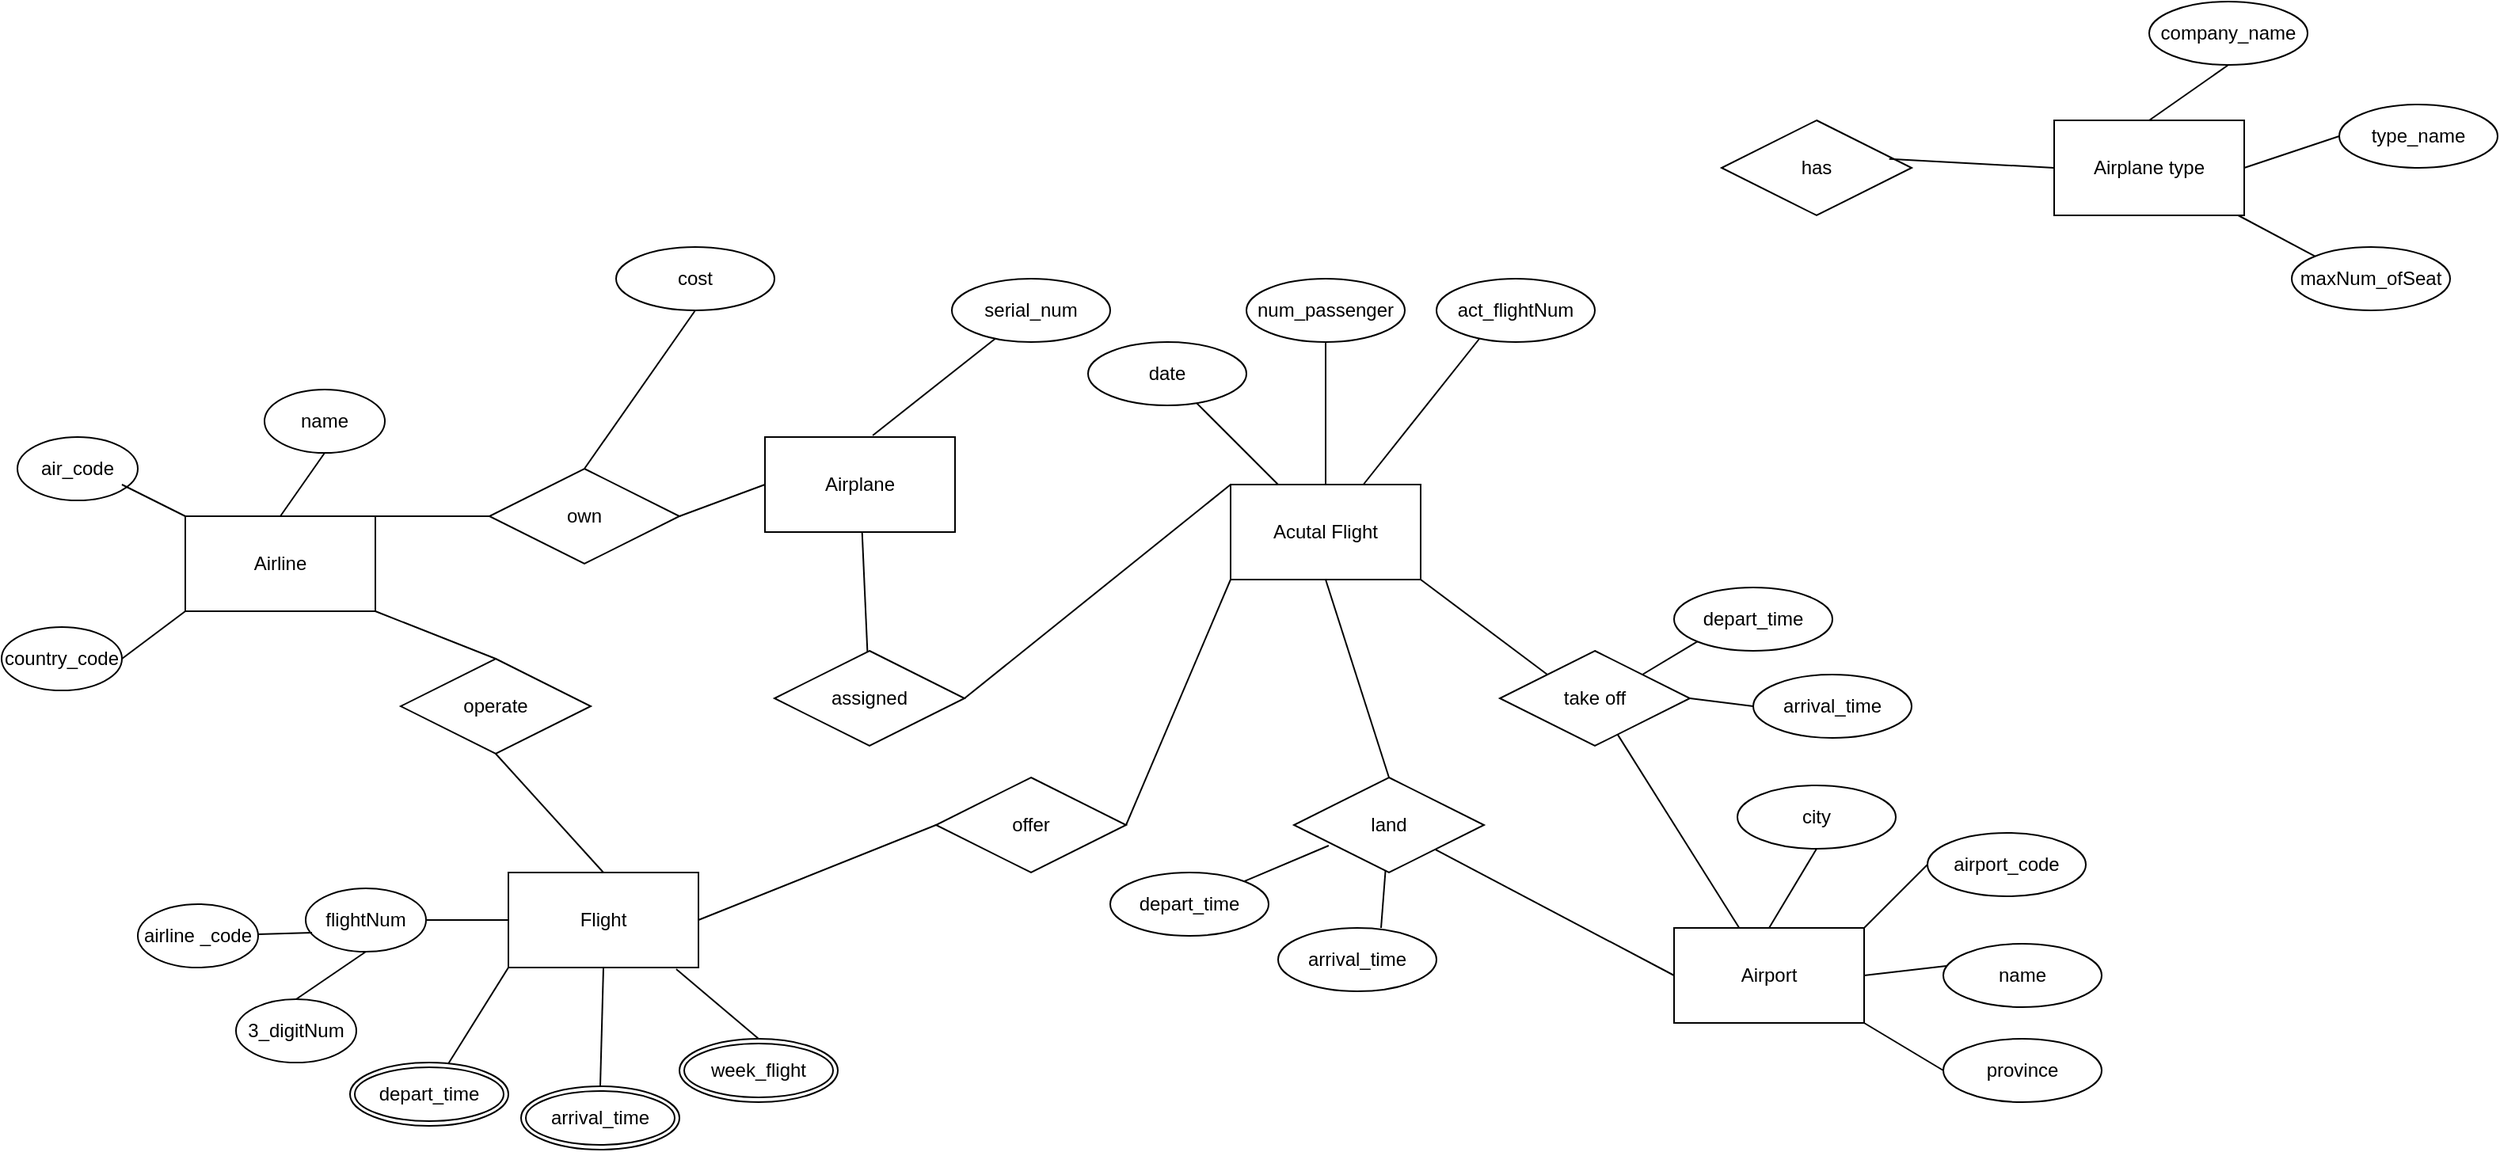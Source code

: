 <mxfile version="20.3.7" type="device"><diagram id="TozDjHqkXuwNTQCiuFHF" name="페이지-1"><mxGraphModel dx="2500" dy="925" grid="1" gridSize="10" guides="1" tooltips="1" connect="1" arrows="1" fold="1" page="1" pageScale="1" pageWidth="827" pageHeight="1169" math="0" shadow="0"><root><mxCell id="0"/><mxCell id="1" parent="0"/><mxCell id="2XGakDlRceozvVF9y0yP-1" value="Airline" style="rounded=0;whiteSpace=wrap;html=1;" parent="1" vertex="1"><mxGeometry x="-120" y="350" width="120" height="60" as="geometry"/></mxCell><mxCell id="2XGakDlRceozvVF9y0yP-2" value="Airport" style="rounded=0;whiteSpace=wrap;html=1;" parent="1" vertex="1"><mxGeometry x="820" y="610" width="120" height="60" as="geometry"/></mxCell><mxCell id="2XGakDlRceozvVF9y0yP-3" value="Flight" style="rounded=0;whiteSpace=wrap;html=1;" parent="1" vertex="1"><mxGeometry x="84" y="575" width="120" height="60" as="geometry"/></mxCell><mxCell id="2XGakDlRceozvVF9y0yP-4" value="Acutal Flight" style="rounded=0;whiteSpace=wrap;html=1;" parent="1" vertex="1"><mxGeometry x="540" y="330" width="120" height="60" as="geometry"/></mxCell><mxCell id="2XGakDlRceozvVF9y0yP-5" value="Airplane" style="rounded=0;whiteSpace=wrap;html=1;" parent="1" vertex="1"><mxGeometry x="246" y="300" width="120" height="60" as="geometry"/></mxCell><mxCell id="2XGakDlRceozvVF9y0yP-6" value="Airplane type" style="rounded=0;whiteSpace=wrap;html=1;" parent="1" vertex="1"><mxGeometry x="1060" y="100" width="120" height="60" as="geometry"/></mxCell><mxCell id="2XGakDlRceozvVF9y0yP-7" value="name&lt;span style=&quot;color: rgba(0, 0, 0, 0); font-family: monospace; font-size: 0px; text-align: start;&quot;&gt;%3CmxGraphModel%3E%3Croot%3E%3CmxCell%20id%3D%220%22%2F%3E%3CmxCell%20id%3D%221%22%20parent%3D%220%22%2F%3E%3CmxCell%20id%3D%222%22%20value%3D%22%22%20style%3D%22ellipse%3BwhiteSpace%3Dwrap%3Bhtml%3D1%3B%22%20vertex%3D%221%22%20parent%3D%221%22%3E%3CmxGeometry%20x%3D%22294%22%20y%3D%22170%22%20width%3D%2276%22%20height%3D%2240%22%20as%3D%22geometry%22%2F%3E%3C%2FmxCell%3E%3C%2Froot%3E%3C%2FmxGraphModel%3E&lt;/span&gt;" style="ellipse;whiteSpace=wrap;html=1;" parent="1" vertex="1"><mxGeometry x="-70" y="270" width="76" height="40" as="geometry"/></mxCell><mxCell id="2XGakDlRceozvVF9y0yP-8" value="&lt;span&gt;air_code&lt;/span&gt;" style="ellipse;whiteSpace=wrap;html=1;fontStyle=0" parent="1" vertex="1"><mxGeometry x="-226" y="300" width="76" height="40" as="geometry"/></mxCell><mxCell id="2XGakDlRceozvVF9y0yP-9" value="country_code" style="ellipse;whiteSpace=wrap;html=1;" parent="1" vertex="1"><mxGeometry x="-236" y="420" width="76" height="40" as="geometry"/></mxCell><mxCell id="2XGakDlRceozvVF9y0yP-10" value="" style="endArrow=none;html=1;rounded=0;exitX=1;exitY=0.5;exitDx=0;exitDy=0;entryX=0;entryY=1;entryDx=0;entryDy=0;" parent="1" source="2XGakDlRceozvVF9y0yP-9" target="2XGakDlRceozvVF9y0yP-1" edge="1"><mxGeometry width="50" height="50" relative="1" as="geometry"><mxPoint x="130" y="680" as="sourcePoint"/><mxPoint x="180" y="630" as="targetPoint"/></mxGeometry></mxCell><mxCell id="2XGakDlRceozvVF9y0yP-11" value="" style="endArrow=none;html=1;rounded=0;exitX=0.868;exitY=0.75;exitDx=0;exitDy=0;exitPerimeter=0;entryX=0;entryY=0;entryDx=0;entryDy=0;" parent="1" source="2XGakDlRceozvVF9y0yP-8" target="2XGakDlRceozvVF9y0yP-1" edge="1"><mxGeometry width="50" height="50" relative="1" as="geometry"><mxPoint x="130" y="680" as="sourcePoint"/><mxPoint x="180" y="630" as="targetPoint"/></mxGeometry></mxCell><mxCell id="2XGakDlRceozvVF9y0yP-13" value="" style="endArrow=none;html=1;rounded=0;entryX=0.5;entryY=1;entryDx=0;entryDy=0;exitX=0.5;exitY=0;exitDx=0;exitDy=0;" parent="1" source="2XGakDlRceozvVF9y0yP-1" target="2XGakDlRceozvVF9y0yP-7" edge="1"><mxGeometry width="50" height="50" relative="1" as="geometry"><mxPoint x="130" y="680" as="sourcePoint"/><mxPoint x="180" y="630" as="targetPoint"/></mxGeometry></mxCell><mxCell id="2XGakDlRceozvVF9y0yP-14" value="airline _code" style="ellipse;whiteSpace=wrap;html=1;" parent="1" vertex="1"><mxGeometry x="-150" y="595" width="76" height="40" as="geometry"/></mxCell><mxCell id="2XGakDlRceozvVF9y0yP-17" value="flightNum" style="ellipse;whiteSpace=wrap;html=1;fontStyle=0" parent="1" vertex="1"><mxGeometry x="-44" y="585" width="76" height="40" as="geometry"/></mxCell><mxCell id="2XGakDlRceozvVF9y0yP-18" value="3_digitNum" style="ellipse;whiteSpace=wrap;html=1;" parent="1" vertex="1"><mxGeometry x="-88" y="655" width="76" height="40" as="geometry"/></mxCell><mxCell id="2XGakDlRceozvVF9y0yP-19" value="" style="endArrow=none;html=1;rounded=0;exitX=0.5;exitY=1;exitDx=0;exitDy=0;entryX=0.5;entryY=0;entryDx=0;entryDy=0;" parent="1" source="2XGakDlRceozvVF9y0yP-17" target="2XGakDlRceozvVF9y0yP-18" edge="1"><mxGeometry width="50" height="50" relative="1" as="geometry"><mxPoint x="282" y="715" as="sourcePoint"/><mxPoint x="332" y="665" as="targetPoint"/></mxGeometry></mxCell><mxCell id="2XGakDlRceozvVF9y0yP-20" value="" style="endArrow=none;html=1;rounded=0;entryX=0.053;entryY=0.7;entryDx=0;entryDy=0;entryPerimeter=0;" parent="1" source="2XGakDlRceozvVF9y0yP-14" target="2XGakDlRceozvVF9y0yP-17" edge="1"><mxGeometry width="50" height="50" relative="1" as="geometry"><mxPoint x="282" y="715" as="sourcePoint"/><mxPoint x="332" y="665" as="targetPoint"/></mxGeometry></mxCell><mxCell id="2XGakDlRceozvVF9y0yP-21" value="" style="endArrow=none;html=1;rounded=0;entryX=0;entryY=0.5;entryDx=0;entryDy=0;exitX=1;exitY=0.5;exitDx=0;exitDy=0;" parent="1" source="2XGakDlRceozvVF9y0yP-17" target="2XGakDlRceozvVF9y0yP-3" edge="1"><mxGeometry width="50" height="50" relative="1" as="geometry"><mxPoint x="282" y="715" as="sourcePoint"/><mxPoint x="332" y="665" as="targetPoint"/></mxGeometry></mxCell><mxCell id="2XGakDlRceozvVF9y0yP-28" value="week_flight" style="ellipse;shape=doubleEllipse;margin=3;whiteSpace=wrap;html=1;align=center;strokeColor=default;strokeWidth=1;fillColor=default;gradientColor=none;" parent="1" vertex="1"><mxGeometry x="192" y="680" width="100" height="40" as="geometry"/></mxCell><mxCell id="2XGakDlRceozvVF9y0yP-29" value="arrival_time" style="ellipse;shape=doubleEllipse;margin=3;whiteSpace=wrap;html=1;align=center;strokeColor=default;strokeWidth=1;fillColor=default;gradientColor=none;" parent="1" vertex="1"><mxGeometry x="92" y="710" width="100" height="40" as="geometry"/></mxCell><mxCell id="2XGakDlRceozvVF9y0yP-30" value="depart_time" style="ellipse;shape=doubleEllipse;margin=3;whiteSpace=wrap;html=1;align=center;strokeColor=default;strokeWidth=1;fillColor=default;gradientColor=none;" parent="1" vertex="1"><mxGeometry x="-16" y="695" width="100" height="40" as="geometry"/></mxCell><mxCell id="2XGakDlRceozvVF9y0yP-32" value="" style="endArrow=none;html=1;rounded=0;exitX=0;exitY=1;exitDx=0;exitDy=0;" parent="1" source="2XGakDlRceozvVF9y0yP-3" target="2XGakDlRceozvVF9y0yP-30" edge="1"><mxGeometry relative="1" as="geometry"><mxPoint x="92" y="640" as="sourcePoint"/><mxPoint x="462" y="700" as="targetPoint"/></mxGeometry></mxCell><mxCell id="2XGakDlRceozvVF9y0yP-35" value="" style="endArrow=none;html=1;rounded=0;exitX=0.5;exitY=1;exitDx=0;exitDy=0;entryX=0.5;entryY=0;entryDx=0;entryDy=0;" parent="1" source="2XGakDlRceozvVF9y0yP-3" target="2XGakDlRceozvVF9y0yP-29" edge="1"><mxGeometry relative="1" as="geometry"><mxPoint x="302" y="700" as="sourcePoint"/><mxPoint x="462" y="700" as="targetPoint"/></mxGeometry></mxCell><mxCell id="2XGakDlRceozvVF9y0yP-36" value="" style="endArrow=none;html=1;rounded=0;entryX=0.5;entryY=0;entryDx=0;entryDy=0;exitX=0.883;exitY=1.017;exitDx=0;exitDy=0;exitPerimeter=0;" parent="1" source="2XGakDlRceozvVF9y0yP-3" target="2XGakDlRceozvVF9y0yP-28" edge="1"><mxGeometry relative="1" as="geometry"><mxPoint x="202" y="640" as="sourcePoint"/><mxPoint x="462" y="700" as="targetPoint"/></mxGeometry></mxCell><mxCell id="2XGakDlRceozvVF9y0yP-41" value="date" style="ellipse;whiteSpace=wrap;html=1;align=center;strokeColor=default;strokeWidth=1;fillColor=default;gradientColor=none;" parent="1" vertex="1"><mxGeometry x="450" y="240" width="100" height="40" as="geometry"/></mxCell><mxCell id="2XGakDlRceozvVF9y0yP-42" value="num_passenger" style="ellipse;whiteSpace=wrap;html=1;align=center;strokeColor=default;strokeWidth=1;fillColor=default;gradientColor=none;" parent="1" vertex="1"><mxGeometry x="550" y="200" width="100" height="40" as="geometry"/></mxCell><mxCell id="2XGakDlRceozvVF9y0yP-43" value="act_flightNum" style="ellipse;whiteSpace=wrap;html=1;align=center;strokeColor=default;strokeWidth=1;fillColor=default;gradientColor=none;" parent="1" vertex="1"><mxGeometry x="670" y="200" width="100" height="40" as="geometry"/></mxCell><mxCell id="2XGakDlRceozvVF9y0yP-45" value="" style="endArrow=none;html=1;rounded=0;" parent="1" source="2XGakDlRceozvVF9y0yP-4" target="2XGakDlRceozvVF9y0yP-41" edge="1"><mxGeometry relative="1" as="geometry"><mxPoint x="562" y="167.5" as="sourcePoint"/><mxPoint x="600" y="252.5" as="targetPoint"/></mxGeometry></mxCell><mxCell id="2XGakDlRceozvVF9y0yP-46" value="" style="endArrow=none;html=1;rounded=0;exitX=0.5;exitY=0;exitDx=0;exitDy=0;" parent="1" source="2XGakDlRceozvVF9y0yP-4" target="2XGakDlRceozvVF9y0yP-42" edge="1"><mxGeometry relative="1" as="geometry"><mxPoint x="640" y="167.5" as="sourcePoint"/><mxPoint x="600" y="252.5" as="targetPoint"/></mxGeometry></mxCell><mxCell id="2XGakDlRceozvVF9y0yP-47" value="" style="endArrow=none;html=1;rounded=0;entryX=0.27;entryY=0.95;entryDx=0;entryDy=0;entryPerimeter=0;" parent="1" source="2XGakDlRceozvVF9y0yP-4" target="2XGakDlRceozvVF9y0yP-43" edge="1"><mxGeometry relative="1" as="geometry"><mxPoint x="640" y="137.5" as="sourcePoint"/><mxPoint x="600" y="252.5" as="targetPoint"/></mxGeometry></mxCell><mxCell id="2XGakDlRceozvVF9y0yP-48" value="name" style="ellipse;whiteSpace=wrap;html=1;align=center;strokeColor=default;strokeWidth=1;fillColor=default;gradientColor=none;" parent="1" vertex="1"><mxGeometry x="990" y="620" width="100" height="40" as="geometry"/></mxCell><mxCell id="2XGakDlRceozvVF9y0yP-49" value="airport_code" style="ellipse;whiteSpace=wrap;html=1;align=center;strokeColor=default;strokeWidth=1;fillColor=default;gradientColor=none;" parent="1" vertex="1"><mxGeometry x="980" y="550" width="100" height="40" as="geometry"/></mxCell><mxCell id="2XGakDlRceozvVF9y0yP-50" value="city" style="ellipse;whiteSpace=wrap;html=1;align=center;strokeColor=default;strokeWidth=1;fillColor=default;gradientColor=none;" parent="1" vertex="1"><mxGeometry x="860" y="520" width="100" height="40" as="geometry"/></mxCell><mxCell id="2XGakDlRceozvVF9y0yP-51" value="province" style="ellipse;whiteSpace=wrap;html=1;align=center;strokeColor=default;strokeWidth=1;fillColor=default;gradientColor=none;" parent="1" vertex="1"><mxGeometry x="990" y="680" width="100" height="40" as="geometry"/></mxCell><mxCell id="2XGakDlRceozvVF9y0yP-52" value="" style="endArrow=none;html=1;rounded=0;entryX=0.5;entryY=0;entryDx=0;entryDy=0;exitX=0.5;exitY=1;exitDx=0;exitDy=0;" parent="1" source="2XGakDlRceozvVF9y0yP-50" target="2XGakDlRceozvVF9y0yP-2" edge="1"><mxGeometry relative="1" as="geometry"><mxPoint x="690" y="710" as="sourcePoint"/><mxPoint x="850" y="710" as="targetPoint"/></mxGeometry></mxCell><mxCell id="2XGakDlRceozvVF9y0yP-53" value="" style="endArrow=none;html=1;rounded=0;entryX=1;entryY=0;entryDx=0;entryDy=0;exitX=0;exitY=0.5;exitDx=0;exitDy=0;" parent="1" source="2XGakDlRceozvVF9y0yP-49" target="2XGakDlRceozvVF9y0yP-2" edge="1"><mxGeometry relative="1" as="geometry"><mxPoint x="900" y="570" as="sourcePoint"/><mxPoint x="890" y="620" as="targetPoint"/></mxGeometry></mxCell><mxCell id="2XGakDlRceozvVF9y0yP-54" value="" style="endArrow=none;html=1;rounded=0;entryX=1;entryY=0.5;entryDx=0;entryDy=0;exitX=0.02;exitY=0.35;exitDx=0;exitDy=0;exitPerimeter=0;" parent="1" source="2XGakDlRceozvVF9y0yP-48" target="2XGakDlRceozvVF9y0yP-2" edge="1"><mxGeometry relative="1" as="geometry"><mxPoint x="910" y="580" as="sourcePoint"/><mxPoint x="900" y="630" as="targetPoint"/></mxGeometry></mxCell><mxCell id="2XGakDlRceozvVF9y0yP-55" value="" style="endArrow=none;html=1;rounded=0;entryX=0;entryY=0.5;entryDx=0;entryDy=0;exitX=1;exitY=1;exitDx=0;exitDy=0;" parent="1" source="2XGakDlRceozvVF9y0yP-2" target="2XGakDlRceozvVF9y0yP-51" edge="1"><mxGeometry relative="1" as="geometry"><mxPoint x="920" y="590" as="sourcePoint"/><mxPoint x="910" y="640" as="targetPoint"/></mxGeometry></mxCell><mxCell id="2XGakDlRceozvVF9y0yP-56" value="type_name" style="ellipse;whiteSpace=wrap;html=1;align=center;strokeColor=default;strokeWidth=1;fillColor=default;gradientColor=none;" parent="1" vertex="1"><mxGeometry x="1240" y="90" width="100" height="40" as="geometry"/></mxCell><mxCell id="2XGakDlRceozvVF9y0yP-57" value="maxNum_ofSeat" style="ellipse;whiteSpace=wrap;html=1;align=center;strokeColor=default;strokeWidth=1;fillColor=default;gradientColor=none;" parent="1" vertex="1"><mxGeometry x="1210" y="180" width="100" height="40" as="geometry"/></mxCell><mxCell id="2XGakDlRceozvVF9y0yP-58" value="company_name" style="ellipse;whiteSpace=wrap;html=1;align=center;strokeColor=default;strokeWidth=1;fillColor=default;gradientColor=none;" parent="1" vertex="1"><mxGeometry x="1120" y="25" width="100" height="40" as="geometry"/></mxCell><mxCell id="2XGakDlRceozvVF9y0yP-59" value="" style="endArrow=none;html=1;rounded=0;entryX=1;entryY=0.5;entryDx=0;entryDy=0;exitX=0;exitY=0.5;exitDx=0;exitDy=0;" parent="1" source="2XGakDlRceozvVF9y0yP-56" target="2XGakDlRceozvVF9y0yP-6" edge="1"><mxGeometry relative="1" as="geometry"><mxPoint x="1158" y="-60" as="sourcePoint"/><mxPoint x="1328" y="-10" as="targetPoint"/></mxGeometry></mxCell><mxCell id="2XGakDlRceozvVF9y0yP-60" value="" style="endArrow=none;html=1;rounded=0;exitX=0;exitY=0;exitDx=0;exitDy=0;" parent="1" source="2XGakDlRceozvVF9y0yP-57" target="2XGakDlRceozvVF9y0yP-6" edge="1"><mxGeometry relative="1" as="geometry"><mxPoint x="1298" y="255" as="sourcePoint"/><mxPoint x="1338" y="210" as="targetPoint"/></mxGeometry></mxCell><mxCell id="2XGakDlRceozvVF9y0yP-61" value="" style="endArrow=none;html=1;rounded=0;entryX=0.5;entryY=0;entryDx=0;entryDy=0;exitX=0.5;exitY=1;exitDx=0;exitDy=0;" parent="1" target="2XGakDlRceozvVF9y0yP-6" edge="1" source="2XGakDlRceozvVF9y0yP-58"><mxGeometry relative="1" as="geometry"><mxPoint x="1170" y="90" as="sourcePoint"/><mxPoint x="1268" y="-40" as="targetPoint"/></mxGeometry></mxCell><mxCell id="2XGakDlRceozvVF9y0yP-62" value="serial_num" style="ellipse;whiteSpace=wrap;html=1;align=center;strokeColor=default;strokeWidth=1;fillColor=default;gradientColor=none;" parent="1" vertex="1"><mxGeometry x="364" y="200" width="100" height="40" as="geometry"/></mxCell><mxCell id="2XGakDlRceozvVF9y0yP-64" value="cost" style="ellipse;whiteSpace=wrap;html=1;align=center;strokeColor=default;strokeWidth=1;fillColor=default;gradientColor=none;" parent="1" vertex="1"><mxGeometry x="152" y="180" width="100" height="40" as="geometry"/></mxCell><mxCell id="2XGakDlRceozvVF9y0yP-66" value="" style="endArrow=none;html=1;rounded=0;entryX=0.567;entryY=-0.017;entryDx=0;entryDy=0;entryPerimeter=0;" parent="1" source="2XGakDlRceozvVF9y0yP-62" target="2XGakDlRceozvVF9y0yP-5" edge="1"><mxGeometry relative="1" as="geometry"><mxPoint x="929.645" y="185.858" as="sourcePoint"/><mxPoint x="875" y="155" as="targetPoint"/></mxGeometry></mxCell><mxCell id="2XGakDlRceozvVF9y0yP-67" value="operate" style="shape=rhombus;perimeter=rhombusPerimeter;whiteSpace=wrap;html=1;align=center;strokeColor=default;strokeWidth=1;fillColor=default;gradientColor=none;" parent="1" vertex="1"><mxGeometry x="16" y="440" width="120" height="60" as="geometry"/></mxCell><mxCell id="2XGakDlRceozvVF9y0yP-68" value="" style="endArrow=none;html=1;rounded=0;exitX=1;exitY=1;exitDx=0;exitDy=0;entryX=0.5;entryY=0;entryDx=0;entryDy=0;" parent="1" source="2XGakDlRceozvVF9y0yP-1" target="2XGakDlRceozvVF9y0yP-67" edge="1"><mxGeometry relative="1" as="geometry"><mxPoint x="136" y="660" as="sourcePoint"/><mxPoint x="296" y="660" as="targetPoint"/></mxGeometry></mxCell><mxCell id="2XGakDlRceozvVF9y0yP-69" value="" style="endArrow=none;html=1;rounded=0;exitX=0.5;exitY=0;exitDx=0;exitDy=0;entryX=0.5;entryY=1;entryDx=0;entryDy=0;" parent="1" source="2XGakDlRceozvVF9y0yP-3" target="2XGakDlRceozvVF9y0yP-67" edge="1"><mxGeometry relative="1" as="geometry"><mxPoint x="158" y="470" as="sourcePoint"/><mxPoint x="252" y="490" as="targetPoint"/></mxGeometry></mxCell><mxCell id="2XGakDlRceozvVF9y0yP-70" value="offer" style="shape=rhombus;perimeter=rhombusPerimeter;whiteSpace=wrap;html=1;align=center;strokeColor=default;strokeWidth=1;fillColor=default;gradientColor=none;" parent="1" vertex="1"><mxGeometry x="354" y="515" width="120" height="60" as="geometry"/></mxCell><mxCell id="2XGakDlRceozvVF9y0yP-72" value="" style="endArrow=none;html=1;rounded=0;exitX=1;exitY=0.5;exitDx=0;exitDy=0;entryX=0;entryY=0.5;entryDx=0;entryDy=0;" parent="1" source="2XGakDlRceozvVF9y0yP-3" target="2XGakDlRceozvVF9y0yP-70" edge="1"><mxGeometry relative="1" as="geometry"><mxPoint x="168" y="480" as="sourcePoint"/><mxPoint x="262" y="500" as="targetPoint"/></mxGeometry></mxCell><mxCell id="2XGakDlRceozvVF9y0yP-73" value="" style="endArrow=none;html=1;rounded=0;entryX=1;entryY=0.5;entryDx=0;entryDy=0;exitX=0;exitY=1;exitDx=0;exitDy=0;" parent="1" source="2XGakDlRceozvVF9y0yP-4" target="2XGakDlRceozvVF9y0yP-70" edge="1"><mxGeometry relative="1" as="geometry"><mxPoint x="222" y="615" as="sourcePoint"/><mxPoint x="282" y="615" as="targetPoint"/></mxGeometry></mxCell><mxCell id="2XGakDlRceozvVF9y0yP-74" value="own" style="shape=rhombus;perimeter=rhombusPerimeter;whiteSpace=wrap;html=1;align=center;strokeColor=default;strokeWidth=1;fillColor=default;gradientColor=none;" parent="1" vertex="1"><mxGeometry x="72" y="320" width="120" height="60" as="geometry"/></mxCell><mxCell id="2XGakDlRceozvVF9y0yP-75" value="" style="endArrow=none;html=1;rounded=0;exitX=1;exitY=0;exitDx=0;exitDy=0;entryX=0;entryY=0.5;entryDx=0;entryDy=0;" parent="1" source="2XGakDlRceozvVF9y0yP-1" target="2XGakDlRceozvVF9y0yP-74" edge="1"><mxGeometry relative="1" as="geometry"><mxPoint x="347" y="377.5" as="sourcePoint"/><mxPoint x="507" y="367.5" as="targetPoint"/></mxGeometry></mxCell><mxCell id="2XGakDlRceozvVF9y0yP-76" value="" style="endArrow=none;html=1;rounded=0;exitX=1;exitY=0.5;exitDx=0;exitDy=0;entryX=0;entryY=0.5;entryDx=0;entryDy=0;" parent="1" source="2XGakDlRceozvVF9y0yP-74" target="2XGakDlRceozvVF9y0yP-5" edge="1"><mxGeometry relative="1" as="geometry"><mxPoint x="357" y="387.5" as="sourcePoint"/><mxPoint x="407" y="357.5" as="targetPoint"/></mxGeometry></mxCell><mxCell id="2XGakDlRceozvVF9y0yP-77" value="assigned" style="shape=rhombus;perimeter=rhombusPerimeter;whiteSpace=wrap;html=1;align=center;strokeColor=default;strokeWidth=1;fillColor=default;gradientColor=none;" parent="1" vertex="1"><mxGeometry x="252" y="435" width="120" height="60" as="geometry"/></mxCell><mxCell id="2XGakDlRceozvVF9y0yP-78" value="" style="endArrow=none;html=1;rounded=0;" parent="1" source="2XGakDlRceozvVF9y0yP-77" target="2XGakDlRceozvVF9y0yP-5" edge="1"><mxGeometry relative="1" as="geometry"><mxPoint x="20" y="370" as="sourcePoint"/><mxPoint x="70" y="340" as="targetPoint"/></mxGeometry></mxCell><mxCell id="2XGakDlRceozvVF9y0yP-79" value="" style="endArrow=none;html=1;rounded=0;entryX=0;entryY=0;entryDx=0;entryDy=0;exitX=1;exitY=0.5;exitDx=0;exitDy=0;" parent="1" source="2XGakDlRceozvVF9y0yP-77" target="2XGakDlRceozvVF9y0yP-4" edge="1"><mxGeometry relative="1" as="geometry"><mxPoint x="342" y="480" as="sourcePoint"/><mxPoint x="190" y="257.5" as="targetPoint"/></mxGeometry></mxCell><mxCell id="2XGakDlRceozvVF9y0yP-82" value="has&lt;br&gt;" style="shape=rhombus;perimeter=rhombusPerimeter;whiteSpace=wrap;html=1;align=center;strokeColor=default;strokeWidth=1;fillColor=default;gradientColor=none;" parent="1" vertex="1"><mxGeometry x="850" y="100" width="120" height="60" as="geometry"/></mxCell><mxCell id="2XGakDlRceozvVF9y0yP-83" value="" style="endArrow=none;html=1;rounded=0;entryX=0;entryY=0.5;entryDx=0;entryDy=0;exitX=0.882;exitY=0.407;exitDx=0;exitDy=0;exitPerimeter=0;" parent="1" target="2XGakDlRceozvVF9y0yP-6" edge="1" source="2XGakDlRceozvVF9y0yP-82"><mxGeometry relative="1" as="geometry"><mxPoint x="1000" y="100" as="sourcePoint"/><mxPoint x="380" y="460" as="targetPoint"/></mxGeometry></mxCell><mxCell id="2XGakDlRceozvVF9y0yP-86" value="" style="endArrow=none;html=1;rounded=0;entryX=0.5;entryY=0;entryDx=0;entryDy=0;exitX=0.5;exitY=1;exitDx=0;exitDy=0;" parent="1" source="2XGakDlRceozvVF9y0yP-64" target="2XGakDlRceozvVF9y0yP-74" edge="1"><mxGeometry relative="1" as="geometry"><mxPoint x="347" y="467.5" as="sourcePoint"/><mxPoint x="507" y="467.5" as="targetPoint"/></mxGeometry></mxCell><mxCell id="2XGakDlRceozvVF9y0yP-87" value="land" style="shape=rhombus;perimeter=rhombusPerimeter;whiteSpace=wrap;html=1;align=center;strokeColor=default;strokeWidth=1;fillColor=default;gradientColor=none;" parent="1" vertex="1"><mxGeometry x="580" y="515" width="120" height="60" as="geometry"/></mxCell><mxCell id="2XGakDlRceozvVF9y0yP-89" value="take off" style="shape=rhombus;perimeter=rhombusPerimeter;whiteSpace=wrap;html=1;align=center;strokeColor=default;strokeWidth=1;fillColor=default;gradientColor=none;" parent="1" vertex="1"><mxGeometry x="710" y="435" width="120" height="60" as="geometry"/></mxCell><mxCell id="2XGakDlRceozvVF9y0yP-90" value="" style="endArrow=none;html=1;rounded=0;entryX=0.5;entryY=0;entryDx=0;entryDy=0;" parent="1" target="2XGakDlRceozvVF9y0yP-87" edge="1"><mxGeometry relative="1" as="geometry"><mxPoint x="600" y="390" as="sourcePoint"/><mxPoint x="790" y="450" as="targetPoint"/></mxGeometry></mxCell><mxCell id="2XGakDlRceozvVF9y0yP-91" value="" style="endArrow=none;html=1;rounded=0;entryX=0;entryY=0;entryDx=0;entryDy=0;exitX=1;exitY=1;exitDx=0;exitDy=0;" parent="1" source="2XGakDlRceozvVF9y0yP-4" target="2XGakDlRceozvVF9y0yP-89" edge="1"><mxGeometry relative="1" as="geometry"><mxPoint x="610" y="400" as="sourcePoint"/><mxPoint x="650" y="525" as="targetPoint"/></mxGeometry></mxCell><mxCell id="2XGakDlRceozvVF9y0yP-92" value="" style="endArrow=none;html=1;rounded=0;" parent="1" source="2XGakDlRceozvVF9y0yP-2" target="2XGakDlRceozvVF9y0yP-89" edge="1"><mxGeometry relative="1" as="geometry"><mxPoint x="670" y="400" as="sourcePoint"/><mxPoint x="750" y="460" as="targetPoint"/></mxGeometry></mxCell><mxCell id="2XGakDlRceozvVF9y0yP-93" value="" style="endArrow=none;html=1;rounded=0;exitX=0;exitY=0.5;exitDx=0;exitDy=0;" parent="1" source="2XGakDlRceozvVF9y0yP-2" target="2XGakDlRceozvVF9y0yP-87" edge="1"><mxGeometry relative="1" as="geometry"><mxPoint x="871.143" y="620" as="sourcePoint"/><mxPoint x="794.348" y="497.826" as="targetPoint"/></mxGeometry></mxCell><mxCell id="2XGakDlRceozvVF9y0yP-94" value="depart_time" style="ellipse;whiteSpace=wrap;html=1;align=center;strokeColor=default;strokeWidth=1;fillColor=default;gradientColor=none;" parent="1" vertex="1"><mxGeometry x="464" y="575" width="100" height="40" as="geometry"/></mxCell><mxCell id="2XGakDlRceozvVF9y0yP-95" value="depart_time" style="ellipse;whiteSpace=wrap;html=1;align=center;strokeColor=default;strokeWidth=1;fillColor=default;gradientColor=none;" parent="1" vertex="1"><mxGeometry x="820" y="395" width="100" height="40" as="geometry"/></mxCell><mxCell id="2XGakDlRceozvVF9y0yP-96" value="arrival_time" style="ellipse;whiteSpace=wrap;html=1;align=center;strokeColor=default;strokeWidth=1;fillColor=default;gradientColor=none;" parent="1" vertex="1"><mxGeometry x="570" y="610" width="100" height="40" as="geometry"/></mxCell><mxCell id="2XGakDlRceozvVF9y0yP-97" value="arrival_time" style="ellipse;whiteSpace=wrap;html=1;align=center;strokeColor=default;strokeWidth=1;fillColor=default;gradientColor=none;" parent="1" vertex="1"><mxGeometry x="870" y="450" width="100" height="40" as="geometry"/></mxCell><mxCell id="2XGakDlRceozvVF9y0yP-98" value="" style="endArrow=none;html=1;rounded=0;exitX=0.183;exitY=0.717;exitDx=0;exitDy=0;exitPerimeter=0;" parent="1" source="2XGakDlRceozvVF9y0yP-87" target="2XGakDlRceozvVF9y0yP-94" edge="1"><mxGeometry relative="1" as="geometry"><mxPoint x="630" y="550" as="sourcePoint"/><mxPoint x="790" y="550" as="targetPoint"/></mxGeometry></mxCell><mxCell id="2XGakDlRceozvVF9y0yP-99" value="" style="endArrow=none;html=1;rounded=0;entryX=0.65;entryY=0;entryDx=0;entryDy=0;entryPerimeter=0;" parent="1" source="2XGakDlRceozvVF9y0yP-87" target="2XGakDlRceozvVF9y0yP-96" edge="1"><mxGeometry relative="1" as="geometry"><mxPoint x="611.96" y="568.02" as="sourcePoint"/><mxPoint x="558.751" y="590.62" as="targetPoint"/></mxGeometry></mxCell><mxCell id="2XGakDlRceozvVF9y0yP-100" value="" style="endArrow=none;html=1;rounded=0;exitX=1;exitY=0;exitDx=0;exitDy=0;entryX=0;entryY=1;entryDx=0;entryDy=0;" parent="1" source="2XGakDlRceozvVF9y0yP-89" target="2XGakDlRceozvVF9y0yP-95" edge="1"><mxGeometry relative="1" as="geometry"><mxPoint x="621.96" y="578.02" as="sourcePoint"/><mxPoint x="568.751" y="600.62" as="targetPoint"/></mxGeometry></mxCell><mxCell id="2XGakDlRceozvVF9y0yP-101" value="" style="endArrow=none;html=1;rounded=0;exitX=1;exitY=0.5;exitDx=0;exitDy=0;entryX=0;entryY=0.5;entryDx=0;entryDy=0;" parent="1" source="2XGakDlRceozvVF9y0yP-89" target="2XGakDlRceozvVF9y0yP-97" edge="1"><mxGeometry relative="1" as="geometry"><mxPoint x="810" y="460" as="sourcePoint"/><mxPoint x="844.645" y="439.142" as="targetPoint"/></mxGeometry></mxCell></root></mxGraphModel></diagram></mxfile>